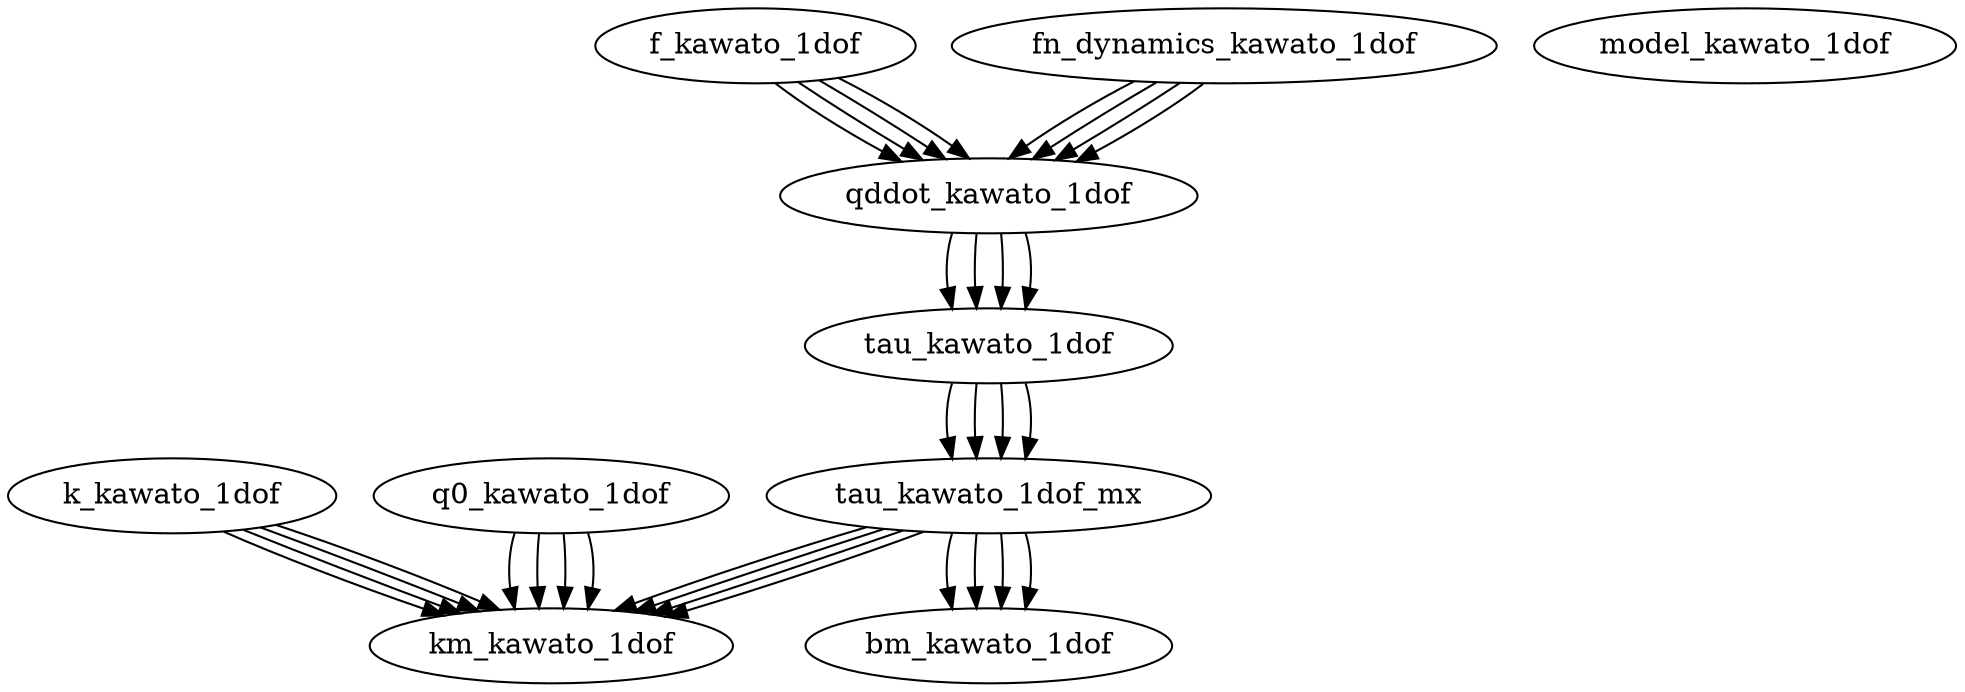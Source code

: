 /* Created by mdot for Matlab */
digraph m2html {
  f_kawato_1dof -> qddot_kawato_1dof;
  f_kawato_1dof -> qddot_kawato_1dof;
  f_kawato_1dof -> qddot_kawato_1dof;
  f_kawato_1dof -> qddot_kawato_1dof;
  fn_dynamics_kawato_1dof -> qddot_kawato_1dof;
  fn_dynamics_kawato_1dof -> qddot_kawato_1dof;
  fn_dynamics_kawato_1dof -> qddot_kawato_1dof;
  fn_dynamics_kawato_1dof -> qddot_kawato_1dof;
  k_kawato_1dof -> km_kawato_1dof;
  k_kawato_1dof -> km_kawato_1dof;
  k_kawato_1dof -> km_kawato_1dof;
  k_kawato_1dof -> km_kawato_1dof;
  q0_kawato_1dof -> km_kawato_1dof;
  q0_kawato_1dof -> km_kawato_1dof;
  q0_kawato_1dof -> km_kawato_1dof;
  q0_kawato_1dof -> km_kawato_1dof;
  qddot_kawato_1dof -> tau_kawato_1dof;
  qddot_kawato_1dof -> tau_kawato_1dof;
  qddot_kawato_1dof -> tau_kawato_1dof;
  qddot_kawato_1dof -> tau_kawato_1dof;
  tau_kawato_1dof -> tau_kawato_1dof_mx;
  tau_kawato_1dof -> tau_kawato_1dof_mx;
  tau_kawato_1dof -> tau_kawato_1dof_mx;
  tau_kawato_1dof -> tau_kawato_1dof_mx;
  tau_kawato_1dof_mx -> bm_kawato_1dof;
  tau_kawato_1dof_mx -> bm_kawato_1dof;
  tau_kawato_1dof_mx -> km_kawato_1dof;
  tau_kawato_1dof_mx -> km_kawato_1dof;
  tau_kawato_1dof_mx -> bm_kawato_1dof;
  tau_kawato_1dof_mx -> bm_kawato_1dof;
  tau_kawato_1dof_mx -> km_kawato_1dof;
  tau_kawato_1dof_mx -> km_kawato_1dof;

  bm_kawato_1dof [URL="bm_kawato_1dof.html"];
  bm_kawato_1dof [URL="bm_kawato_1dof.html"];
  f_kawato_1dof [URL="f_kawato_1dof.html"];
  f_kawato_1dof [URL="f_kawato_1dof.html"];
  fn_dynamics_kawato_1dof [URL="fn_dynamics_kawato_1dof.html"];
  fn_dynamics_kawato_1dof [URL="fn_dynamics_kawato_1dof.html"];
  k_kawato_1dof [URL="k_kawato_1dof.html"];
  k_kawato_1dof [URL="k_kawato_1dof.html"];
  km_kawato_1dof [URL="km_kawato_1dof.html"];
  km_kawato_1dof [URL="km_kawato_1dof.html"];
  model_kawato_1dof [URL="model_kawato_1dof.html"];
  model_kawato_1dof [URL="model_kawato_1dof.html"];
  q0_kawato_1dof [URL="q0_kawato_1dof.html"];
  q0_kawato_1dof [URL="q0_kawato_1dof.html"];
  qddot_kawato_1dof [URL="qddot_kawato_1dof.html"];
  qddot_kawato_1dof [URL="qddot_kawato_1dof.html"];
  tau_kawato_1dof [URL="tau_kawato_1dof.html"];
  tau_kawato_1dof [URL="tau_kawato_1dof.html"];
  tau_kawato_1dof_mx [URL="tau_kawato_1dof_mx.html"];
  tau_kawato_1dof_mx [URL="tau_kawato_1dof_mx.html"];
}